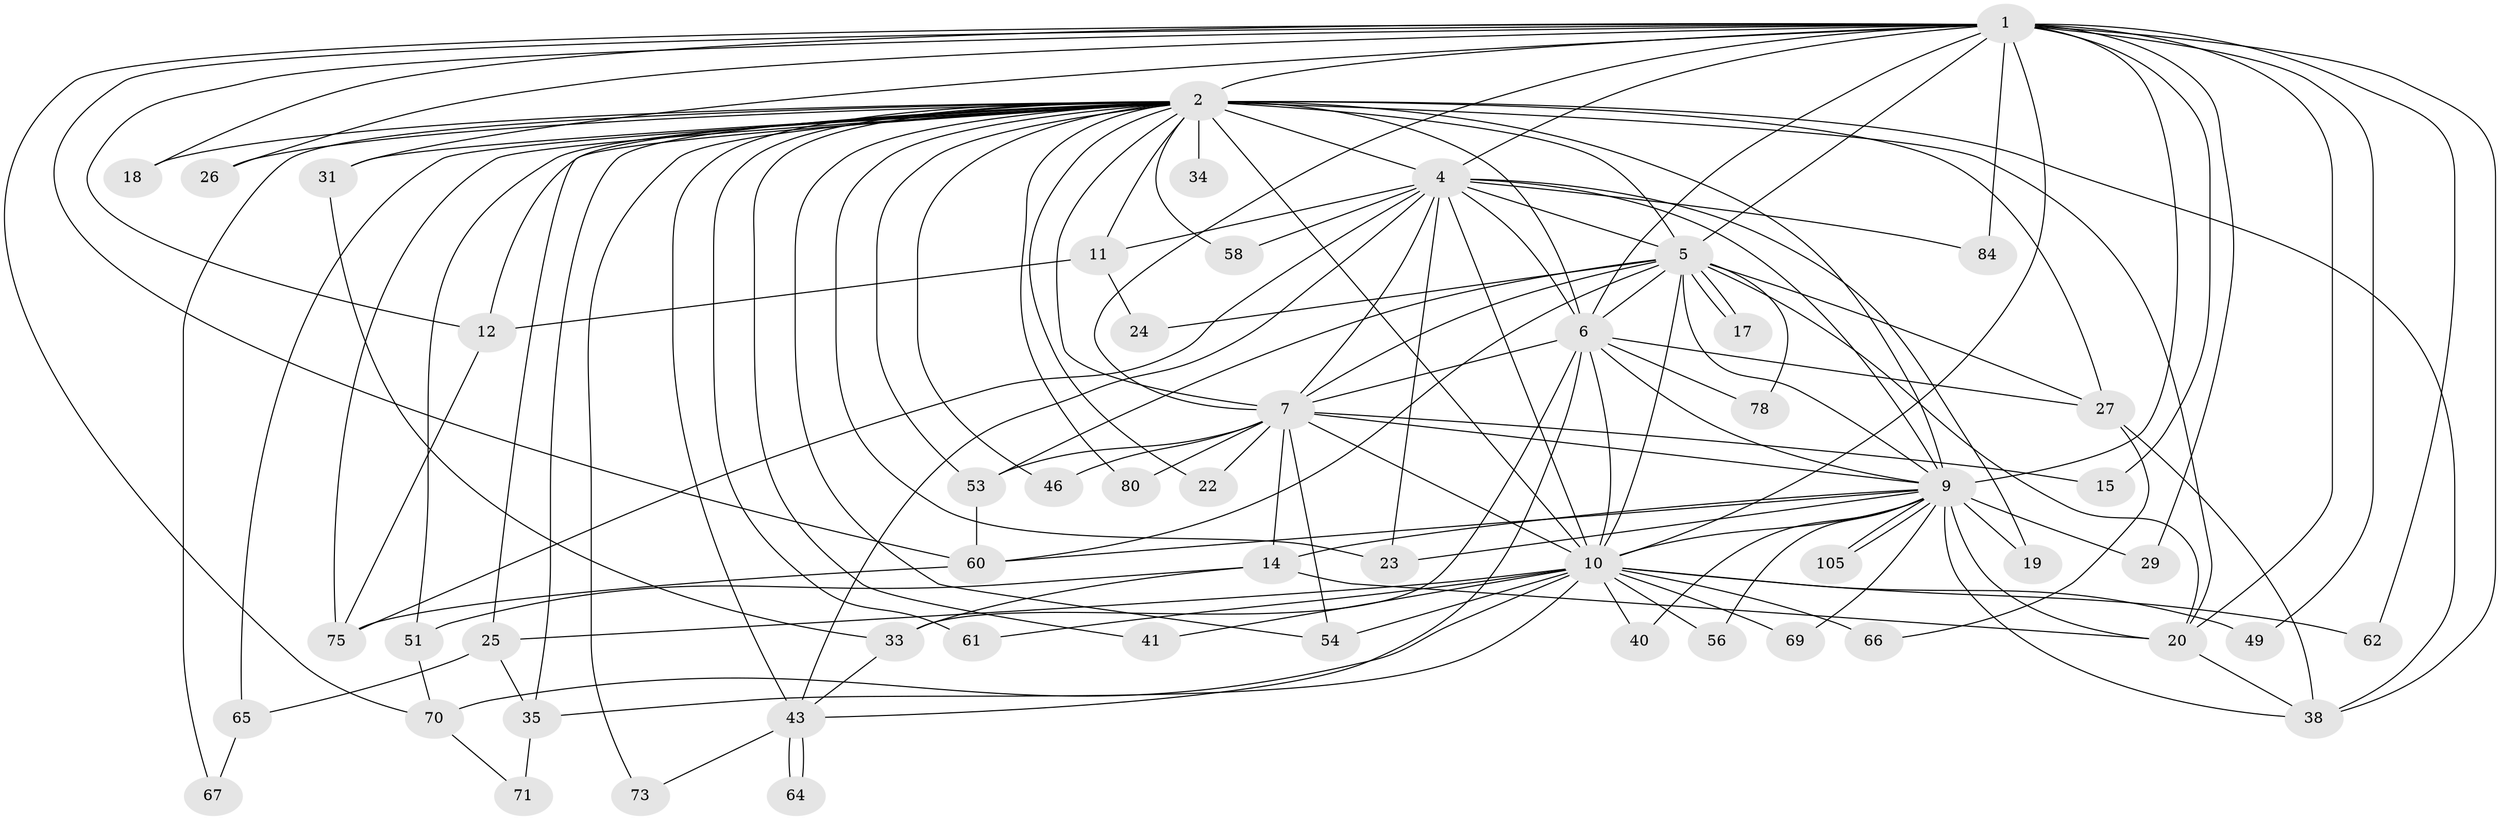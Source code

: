 // original degree distribution, {22: 0.009259259259259259, 23: 0.018518518518518517, 19: 0.018518518518518517, 18: 0.009259259259259259, 20: 0.009259259259259259, 14: 0.009259259259259259, 21: 0.009259259259259259, 31: 0.009259259259259259, 5: 0.027777777777777776, 9: 0.009259259259259259, 4: 0.1111111111111111, 3: 0.18518518518518517, 2: 0.5462962962962963, 6: 0.009259259259259259, 8: 0.018518518518518517}
// Generated by graph-tools (version 1.1) at 2025/14/03/09/25 04:14:04]
// undirected, 54 vertices, 139 edges
graph export_dot {
graph [start="1"]
  node [color=gray90,style=filled];
  1 [super="+13"];
  2 [super="+82+8+32+3+39+36"];
  4;
  5 [super="+68+108+102"];
  6;
  7;
  9;
  10 [super="+76+103+100+88"];
  11 [super="+83"];
  12 [super="+86+50"];
  14 [super="+57"];
  15 [super="+30"];
  17;
  18;
  19;
  20 [super="+37+28"];
  22;
  23 [super="+87"];
  24;
  25;
  26;
  27 [super="+47"];
  29;
  31;
  33;
  34;
  35 [super="+42"];
  38 [super="+48"];
  40;
  41;
  43 [super="+55+74"];
  46;
  49;
  51;
  53;
  54;
  56;
  58;
  60 [super="+95+72"];
  61;
  62 [super="+92"];
  64;
  65;
  66;
  67;
  69;
  70 [super="+104"];
  71;
  73;
  75 [super="+77"];
  78;
  80;
  84;
  105;
  1 -- 2 [weight=4];
  1 -- 4;
  1 -- 5;
  1 -- 6;
  1 -- 7;
  1 -- 9;
  1 -- 10 [weight=3];
  1 -- 15 [weight=3];
  1 -- 20 [weight=3];
  1 -- 26;
  1 -- 29;
  1 -- 31;
  1 -- 38;
  1 -- 62;
  1 -- 84;
  1 -- 49;
  1 -- 18;
  1 -- 60;
  1 -- 70;
  1 -- 12;
  2 -- 4 [weight=4];
  2 -- 5 [weight=5];
  2 -- 6 [weight=4];
  2 -- 7 [weight=5];
  2 -- 9 [weight=3];
  2 -- 10 [weight=7];
  2 -- 22;
  2 -- 23;
  2 -- 25;
  2 -- 26;
  2 -- 34 [weight=2];
  2 -- 53;
  2 -- 65;
  2 -- 67;
  2 -- 12 [weight=2];
  2 -- 80;
  2 -- 18;
  2 -- 20 [weight=2];
  2 -- 41;
  2 -- 43 [weight=2];
  2 -- 51;
  2 -- 54;
  2 -- 61 [weight=2];
  2 -- 11;
  2 -- 73;
  2 -- 75 [weight=2];
  2 -- 31;
  2 -- 35;
  2 -- 58;
  2 -- 38;
  2 -- 27;
  2 -- 46;
  4 -- 5;
  4 -- 6;
  4 -- 7;
  4 -- 9;
  4 -- 10 [weight=2];
  4 -- 11;
  4 -- 19;
  4 -- 43;
  4 -- 58;
  4 -- 75;
  4 -- 84;
  4 -- 23;
  5 -- 6;
  5 -- 7;
  5 -- 9;
  5 -- 10 [weight=2];
  5 -- 17;
  5 -- 17;
  5 -- 24;
  5 -- 27 [weight=2];
  5 -- 60;
  5 -- 78;
  5 -- 20;
  5 -- 53;
  6 -- 7;
  6 -- 9;
  6 -- 10;
  6 -- 27;
  6 -- 33;
  6 -- 78;
  6 -- 43;
  7 -- 9;
  7 -- 10 [weight=2];
  7 -- 14;
  7 -- 22;
  7 -- 46;
  7 -- 53;
  7 -- 54;
  7 -- 80;
  7 -- 15;
  9 -- 10;
  9 -- 14;
  9 -- 19;
  9 -- 23;
  9 -- 29;
  9 -- 38;
  9 -- 40;
  9 -- 56;
  9 -- 69;
  9 -- 105;
  9 -- 105;
  9 -- 20;
  9 -- 60;
  10 -- 25;
  10 -- 35 [weight=2];
  10 -- 40;
  10 -- 41;
  10 -- 49;
  10 -- 54;
  10 -- 56;
  10 -- 61;
  10 -- 62 [weight=2];
  10 -- 66;
  10 -- 69;
  10 -- 70;
  11 -- 12 [weight=2];
  11 -- 24;
  12 -- 75;
  14 -- 51;
  14 -- 33;
  14 -- 20;
  20 -- 38;
  25 -- 65;
  25 -- 35;
  27 -- 66;
  27 -- 38;
  31 -- 33;
  33 -- 43;
  35 -- 71;
  43 -- 64;
  43 -- 64;
  43 -- 73;
  51 -- 70;
  53 -- 60;
  60 -- 75;
  65 -- 67;
  70 -- 71;
}
